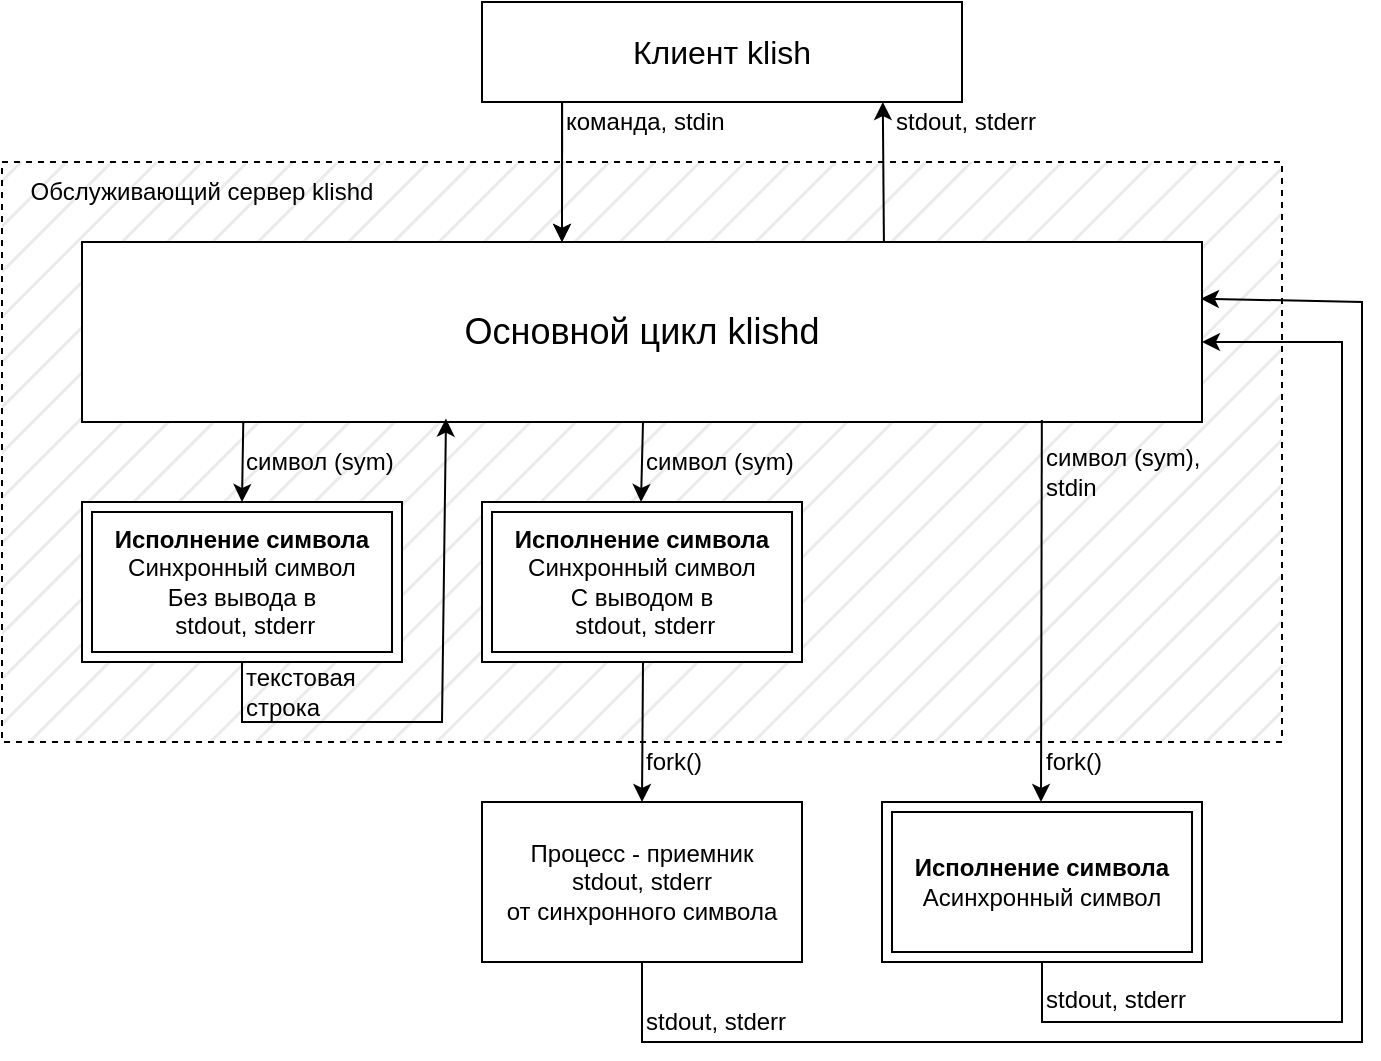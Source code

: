 <mxfile version="23.1.5" type="device">
  <diagram name="Страница — 1" id="UFjbOvR3O6Qe7gl92aNO">
    <mxGraphModel dx="956" dy="605" grid="1" gridSize="10" guides="1" tooltips="1" connect="1" arrows="1" fold="1" page="1" pageScale="1" pageWidth="827" pageHeight="1169" math="0" shadow="0">
      <root>
        <mxCell id="0" />
        <mxCell id="1" parent="0" />
        <mxCell id="W7FwdtZu-5o2vGSCx_RX-7" value="" style="whiteSpace=wrap;html=1;align=center;dashed=1;fillStyle=hatch;fillColor=#EBEBEB;" vertex="1" parent="1">
          <mxGeometry x="40" y="110" width="640" height="290" as="geometry" />
        </mxCell>
        <mxCell id="W7FwdtZu-5o2vGSCx_RX-1" value="&lt;font style=&quot;font-size: 16px;&quot;&gt;Клиент klish&lt;/font&gt;" style="whiteSpace=wrap;html=1;align=center;" vertex="1" parent="1">
          <mxGeometry x="280" y="30" width="240" height="50" as="geometry" />
        </mxCell>
        <mxCell id="W7FwdtZu-5o2vGSCx_RX-2" value="&lt;font style=&quot;font-size: 18px;&quot;&gt;Основной цикл klishd&lt;/font&gt;" style="whiteSpace=wrap;html=1;align=center;" vertex="1" parent="1">
          <mxGeometry x="80" y="150" width="560" height="90" as="geometry" />
        </mxCell>
        <mxCell id="W7FwdtZu-5o2vGSCx_RX-3" value="&lt;b&gt;Исполнение символа&lt;br&gt;&lt;/b&gt;Синхронный символ&lt;br&gt;Без вывода в&lt;br&gt;&amp;nbsp;stdout, stderr" style="shape=ext;margin=3;double=1;whiteSpace=wrap;html=1;align=center;" vertex="1" parent="1">
          <mxGeometry x="80" y="280" width="160" height="80" as="geometry" />
        </mxCell>
        <mxCell id="W7FwdtZu-5o2vGSCx_RX-5" value="&lt;b&gt;Исполнение символа&lt;br&gt;&lt;/b&gt;Синхронный символ&lt;br&gt;С выводом в&lt;br&gt;&amp;nbsp;stdout, stderr" style="shape=ext;margin=3;double=1;whiteSpace=wrap;html=1;align=center;" vertex="1" parent="1">
          <mxGeometry x="280" y="280" width="160" height="80" as="geometry" />
        </mxCell>
        <mxCell id="W7FwdtZu-5o2vGSCx_RX-6" value="&lt;b&gt;Исполнение символа&lt;br&gt;&lt;/b&gt;Асинхронный символ" style="shape=ext;margin=3;double=1;whiteSpace=wrap;html=1;align=center;" vertex="1" parent="1">
          <mxGeometry x="480" y="430" width="160" height="80" as="geometry" />
        </mxCell>
        <mxCell id="W7FwdtZu-5o2vGSCx_RX-8" value="Процесс - приемник&lt;br&gt;stdout, stderr&lt;br&gt;от синхронного символа" style="whiteSpace=wrap;html=1;align=center;" vertex="1" parent="1">
          <mxGeometry x="280" y="430" width="160" height="80" as="geometry" />
        </mxCell>
        <mxCell id="W7FwdtZu-5o2vGSCx_RX-9" value="" style="endArrow=classic;html=1;rounded=0;exitX=0.167;exitY=1;exitDx=0;exitDy=0;exitPerimeter=0;" edge="1" parent="1" source="W7FwdtZu-5o2vGSCx_RX-1">
          <mxGeometry width="50" height="50" relative="1" as="geometry">
            <mxPoint x="390" y="810" as="sourcePoint" />
            <mxPoint x="320" y="150" as="targetPoint" />
          </mxGeometry>
        </mxCell>
        <mxCell id="W7FwdtZu-5o2vGSCx_RX-10" value="" style="endArrow=classic;html=1;rounded=0;exitX=0.167;exitY=1;exitDx=0;exitDy=0;exitPerimeter=0;" edge="1" parent="1">
          <mxGeometry width="50" height="50" relative="1" as="geometry">
            <mxPoint x="320" y="80" as="sourcePoint" />
            <mxPoint x="320" y="150" as="targetPoint" />
          </mxGeometry>
        </mxCell>
        <mxCell id="W7FwdtZu-5o2vGSCx_RX-11" value="" style="endArrow=classic;html=1;rounded=0;exitX=0.716;exitY=0;exitDx=0;exitDy=0;exitPerimeter=0;entryX=0.835;entryY=1;entryDx=0;entryDy=0;entryPerimeter=0;" edge="1" parent="1" source="W7FwdtZu-5o2vGSCx_RX-2" target="W7FwdtZu-5o2vGSCx_RX-1">
          <mxGeometry width="50" height="50" relative="1" as="geometry">
            <mxPoint x="480" y="80" as="sourcePoint" />
            <mxPoint x="500" y="90" as="targetPoint" />
          </mxGeometry>
        </mxCell>
        <mxCell id="W7FwdtZu-5o2vGSCx_RX-12" value="Обслуживающий сервер klishd" style="text;html=1;align=center;verticalAlign=middle;whiteSpace=wrap;rounded=0;" vertex="1" parent="1">
          <mxGeometry x="40" y="110" width="200" height="30" as="geometry" />
        </mxCell>
        <mxCell id="W7FwdtZu-5o2vGSCx_RX-13" value="" style="endArrow=classic;html=1;rounded=0;exitX=0.144;exitY=1;exitDx=0;exitDy=0;exitPerimeter=0;entryX=0.5;entryY=0;entryDx=0;entryDy=0;" edge="1" parent="1" source="W7FwdtZu-5o2vGSCx_RX-2" target="W7FwdtZu-5o2vGSCx_RX-3">
          <mxGeometry width="50" height="50" relative="1" as="geometry">
            <mxPoint x="300" y="270" as="sourcePoint" />
            <mxPoint x="350" y="220" as="targetPoint" />
          </mxGeometry>
        </mxCell>
        <mxCell id="W7FwdtZu-5o2vGSCx_RX-15" value="" style="endArrow=classic;html=1;rounded=0;exitX=0.144;exitY=1;exitDx=0;exitDy=0;exitPerimeter=0;entryX=0.5;entryY=0;entryDx=0;entryDy=0;" edge="1" parent="1">
          <mxGeometry width="50" height="50" relative="1" as="geometry">
            <mxPoint x="360.5" y="240" as="sourcePoint" />
            <mxPoint x="359.5" y="280" as="targetPoint" />
          </mxGeometry>
        </mxCell>
        <mxCell id="W7FwdtZu-5o2vGSCx_RX-16" value="" style="endArrow=classic;html=1;rounded=0;exitX=0.857;exitY=0.989;exitDx=0;exitDy=0;exitPerimeter=0;entryX=0.5;entryY=0;entryDx=0;entryDy=0;" edge="1" parent="1" source="W7FwdtZu-5o2vGSCx_RX-2">
          <mxGeometry width="50" height="50" relative="1" as="geometry">
            <mxPoint x="560.5" y="390" as="sourcePoint" />
            <mxPoint x="559.5" y="430" as="targetPoint" />
          </mxGeometry>
        </mxCell>
        <mxCell id="W7FwdtZu-5o2vGSCx_RX-17" value="" style="endArrow=classic;html=1;rounded=0;exitX=0.144;exitY=1;exitDx=0;exitDy=0;exitPerimeter=0;entryX=0.5;entryY=0;entryDx=0;entryDy=0;" edge="1" parent="1" target="W7FwdtZu-5o2vGSCx_RX-8">
          <mxGeometry width="50" height="50" relative="1" as="geometry">
            <mxPoint x="360.5" y="360" as="sourcePoint" />
            <mxPoint x="359.5" y="400" as="targetPoint" />
          </mxGeometry>
        </mxCell>
        <mxCell id="W7FwdtZu-5o2vGSCx_RX-18" value="" style="endArrow=classic;html=1;rounded=0;exitX=0.5;exitY=1;exitDx=0;exitDy=0;" edge="1" parent="1" source="W7FwdtZu-5o2vGSCx_RX-6">
          <mxGeometry width="50" height="50" relative="1" as="geometry">
            <mxPoint x="300" y="270" as="sourcePoint" />
            <mxPoint x="640" y="200" as="targetPoint" />
            <Array as="points">
              <mxPoint x="560" y="540" />
              <mxPoint x="710" y="540" />
              <mxPoint x="710" y="200" />
            </Array>
          </mxGeometry>
        </mxCell>
        <mxCell id="W7FwdtZu-5o2vGSCx_RX-19" value="" style="endArrow=classic;html=1;rounded=0;exitX=0.5;exitY=1;exitDx=0;exitDy=0;entryX=0.999;entryY=0.315;entryDx=0;entryDy=0;entryPerimeter=0;" edge="1" parent="1" source="W7FwdtZu-5o2vGSCx_RX-8" target="W7FwdtZu-5o2vGSCx_RX-2">
          <mxGeometry width="50" height="50" relative="1" as="geometry">
            <mxPoint x="610" y="520" as="sourcePoint" />
            <mxPoint x="700" y="190" as="targetPoint" />
            <Array as="points">
              <mxPoint x="360" y="550" />
              <mxPoint x="720" y="550" />
              <mxPoint x="720" y="180" />
            </Array>
          </mxGeometry>
        </mxCell>
        <mxCell id="W7FwdtZu-5o2vGSCx_RX-20" value="команда, stdin" style="text;html=1;align=left;verticalAlign=middle;whiteSpace=wrap;rounded=0;" vertex="1" parent="1">
          <mxGeometry x="320" y="80" width="90" height="20" as="geometry" />
        </mxCell>
        <mxCell id="W7FwdtZu-5o2vGSCx_RX-21" value="stdout, stderr" style="text;html=1;align=left;verticalAlign=middle;whiteSpace=wrap;rounded=0;" vertex="1" parent="1">
          <mxGeometry x="485" y="80" width="85" height="20" as="geometry" />
        </mxCell>
        <mxCell id="W7FwdtZu-5o2vGSCx_RX-23" value="символ (sym)" style="text;html=1;align=left;verticalAlign=middle;whiteSpace=wrap;rounded=0;" vertex="1" parent="1">
          <mxGeometry x="160" y="250" width="90" height="20" as="geometry" />
        </mxCell>
        <mxCell id="W7FwdtZu-5o2vGSCx_RX-24" value="символ (sym)" style="text;html=1;align=left;verticalAlign=middle;whiteSpace=wrap;rounded=0;" vertex="1" parent="1">
          <mxGeometry x="360" y="250" width="90" height="20" as="geometry" />
        </mxCell>
        <mxCell id="W7FwdtZu-5o2vGSCx_RX-25" value="символ (sym),&lt;br&gt;stdin" style="text;html=1;align=left;verticalAlign=middle;whiteSpace=wrap;rounded=0;" vertex="1" parent="1">
          <mxGeometry x="560" y="250" width="90" height="30" as="geometry" />
        </mxCell>
        <mxCell id="W7FwdtZu-5o2vGSCx_RX-26" value="fork()" style="text;html=1;align=left;verticalAlign=middle;whiteSpace=wrap;rounded=0;" vertex="1" parent="1">
          <mxGeometry x="360" y="400" width="40" height="20" as="geometry" />
        </mxCell>
        <mxCell id="W7FwdtZu-5o2vGSCx_RX-27" value="fork()" style="text;html=1;align=left;verticalAlign=middle;whiteSpace=wrap;rounded=0;" vertex="1" parent="1">
          <mxGeometry x="560" y="400" width="40" height="20" as="geometry" />
        </mxCell>
        <mxCell id="W7FwdtZu-5o2vGSCx_RX-28" value="stdout, stderr" style="text;html=1;align=left;verticalAlign=middle;whiteSpace=wrap;rounded=0;" vertex="1" parent="1">
          <mxGeometry x="360" y="530" width="80" height="20" as="geometry" />
        </mxCell>
        <mxCell id="W7FwdtZu-5o2vGSCx_RX-29" value="stdout, stderr" style="text;html=1;align=left;verticalAlign=middle;whiteSpace=wrap;rounded=0;" vertex="1" parent="1">
          <mxGeometry x="560" y="519" width="80" height="20" as="geometry" />
        </mxCell>
        <mxCell id="W7FwdtZu-5o2vGSCx_RX-32" value="" style="endArrow=classic;html=1;rounded=0;exitX=0.5;exitY=1;exitDx=0;exitDy=0;entryX=0.325;entryY=0.981;entryDx=0;entryDy=0;entryPerimeter=0;" edge="1" parent="1" source="W7FwdtZu-5o2vGSCx_RX-3" target="W7FwdtZu-5o2vGSCx_RX-2">
          <mxGeometry width="50" height="50" relative="1" as="geometry">
            <mxPoint x="300" y="350" as="sourcePoint" />
            <mxPoint x="350" y="300" as="targetPoint" />
            <Array as="points">
              <mxPoint x="160" y="390" />
              <mxPoint x="260" y="390" />
            </Array>
          </mxGeometry>
        </mxCell>
        <mxCell id="W7FwdtZu-5o2vGSCx_RX-33" value="текстовая строка" style="text;html=1;align=left;verticalAlign=middle;whiteSpace=wrap;rounded=0;" vertex="1" parent="1">
          <mxGeometry x="160" y="360" width="90" height="30" as="geometry" />
        </mxCell>
      </root>
    </mxGraphModel>
  </diagram>
</mxfile>
